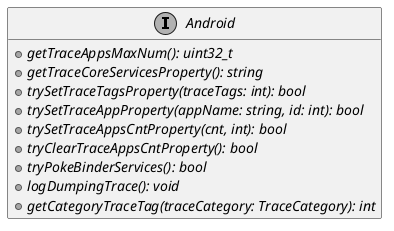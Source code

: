 @startuml

skinparam monochrome true

interface Android {
  + {abstract} getTraceAppsMaxNum(): uint32_t
  + {abstract} getTraceCoreServicesProperty(): string
  + {abstract} trySetTraceTagsProperty(traceTags: int): bool
  + {abstract} trySetTraceAppProperty(appName: string, id: int): bool
  + {abstract} trySetTraceAppsCntProperty(cnt, int): bool
  + {abstract} tryClearTraceAppsCntProperty(): bool
  + {abstract} tryPokeBinderServices(): bool
  + {abstract} logDumpingTrace(): void
  + {abstract} getCategoryTraceTag(traceCategory: TraceCategory): int
}
hide Android fields

@enduml